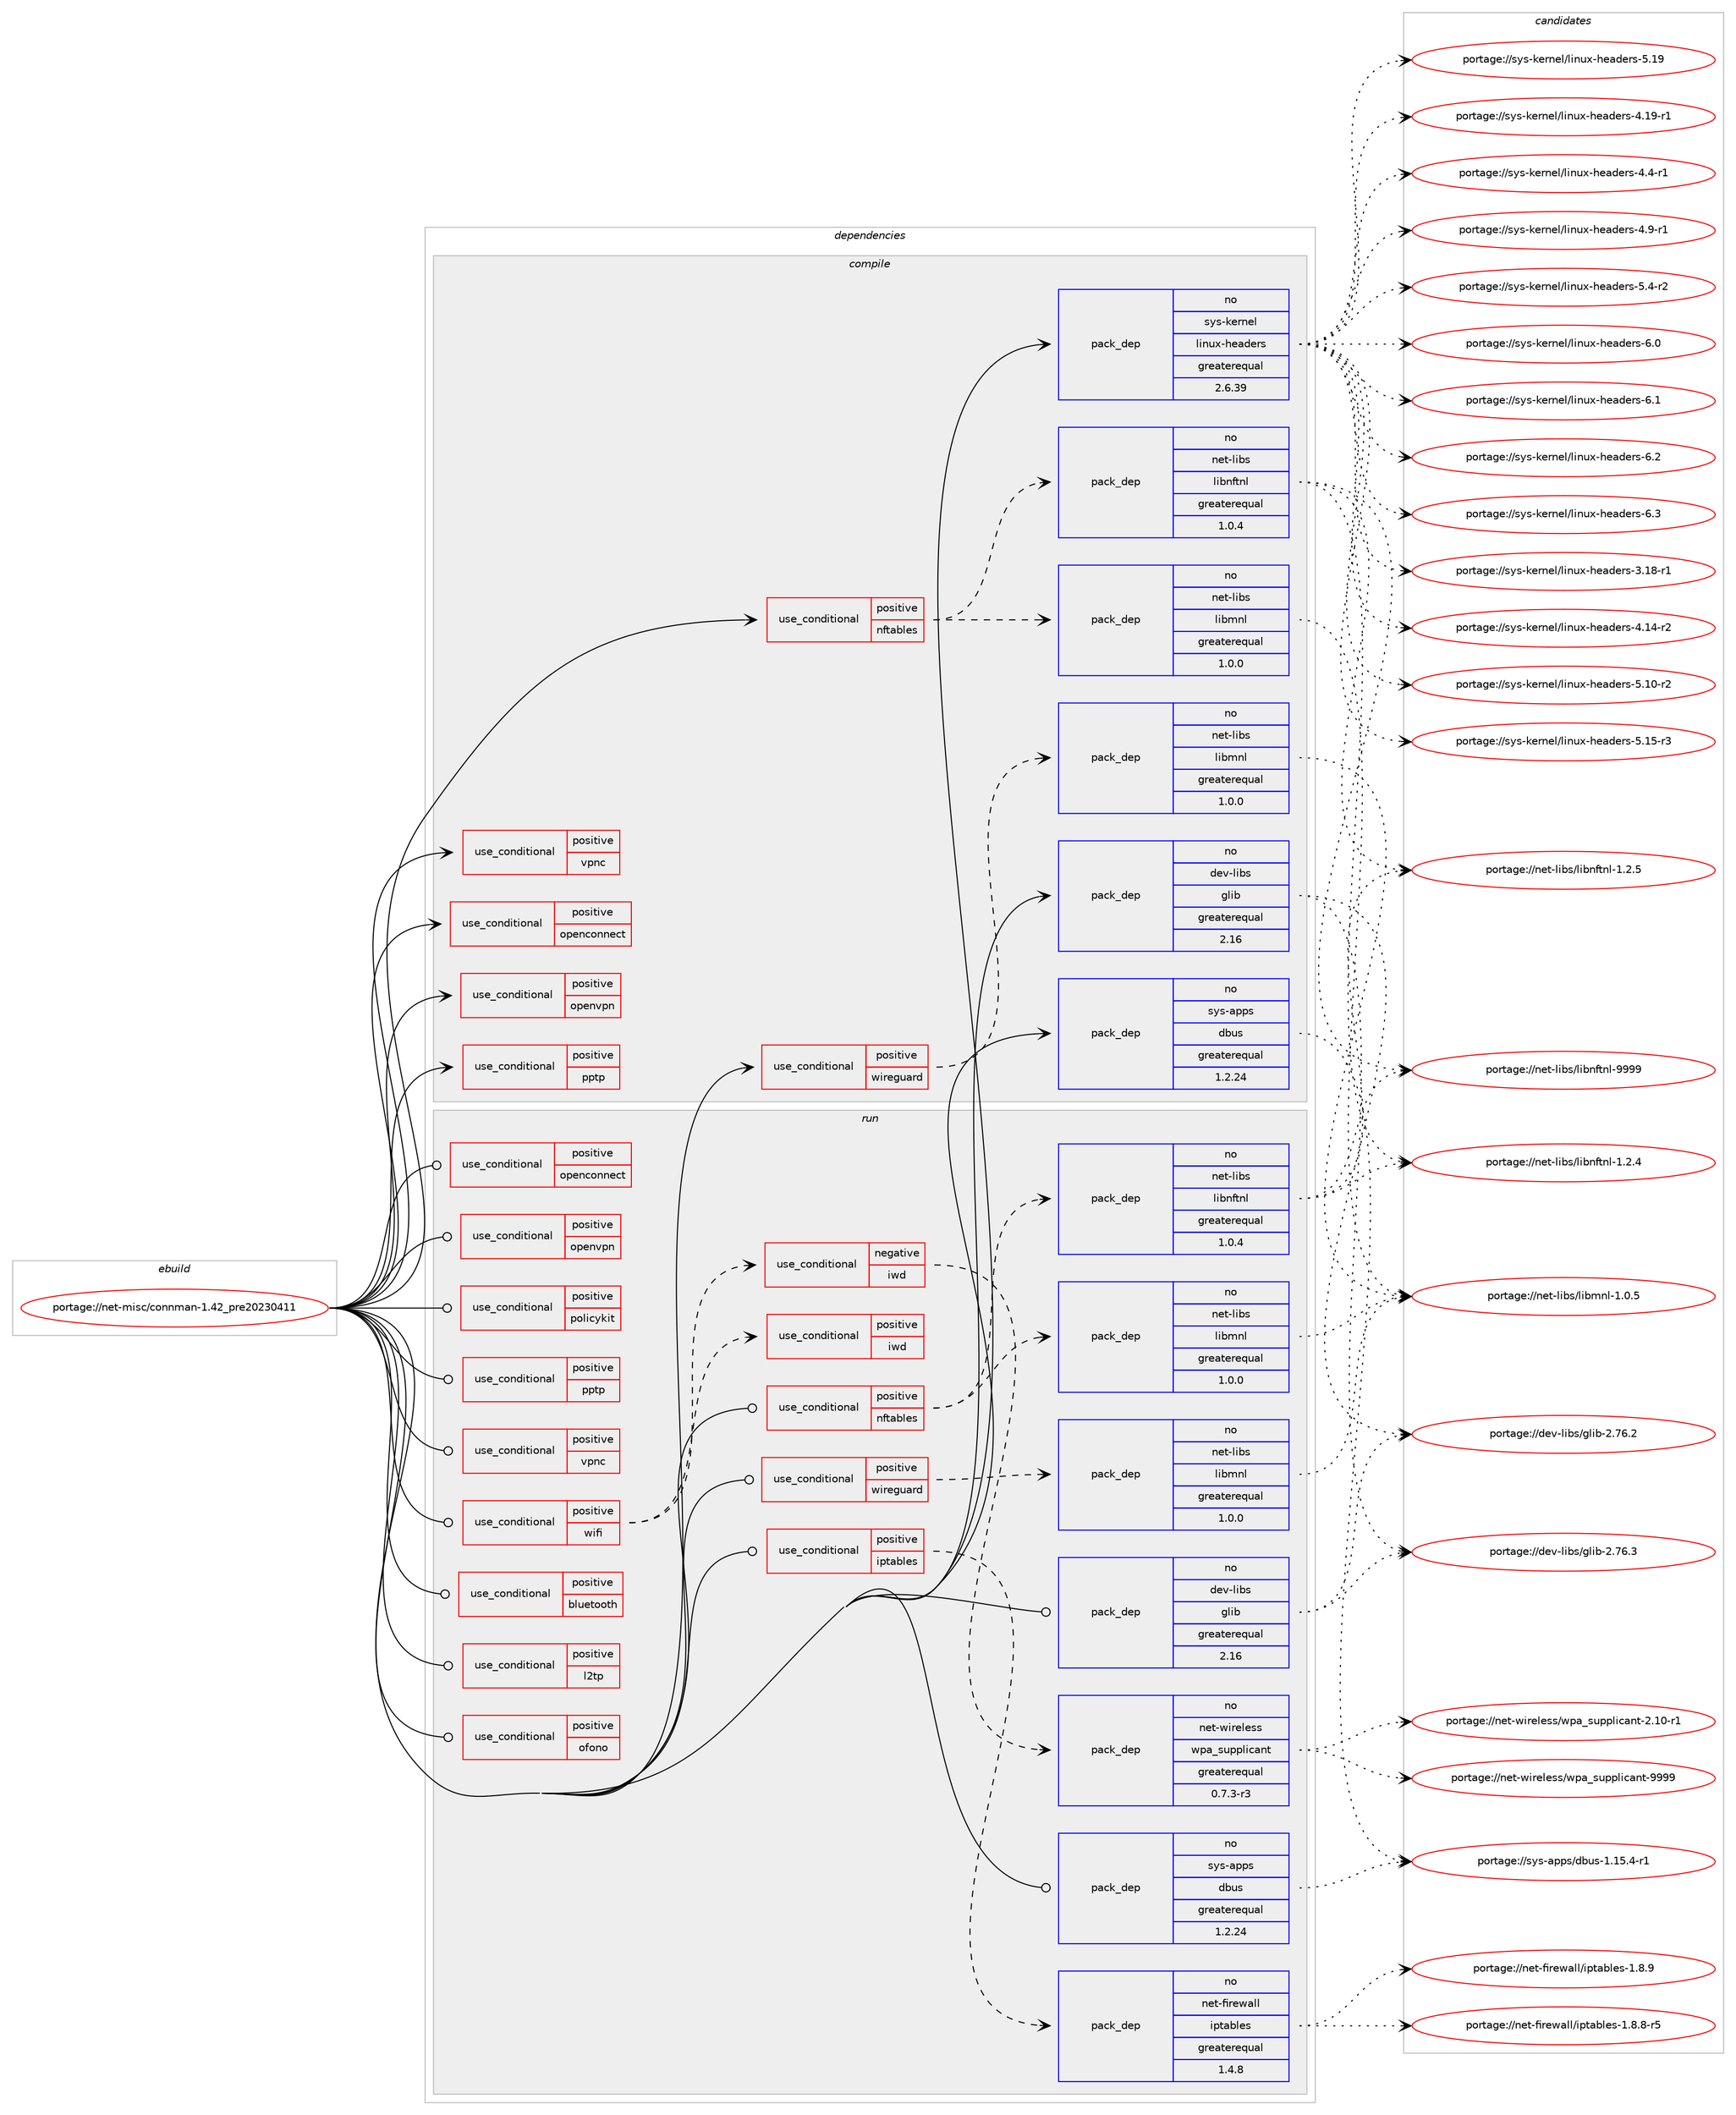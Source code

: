 digraph prolog {

# *************
# Graph options
# *************

newrank=true;
concentrate=true;
compound=true;
graph [rankdir=LR,fontname=Helvetica,fontsize=10,ranksep=1.5];#, ranksep=2.5, nodesep=0.2];
edge  [arrowhead=vee];
node  [fontname=Helvetica,fontsize=10];

# **********
# The ebuild
# **********

subgraph cluster_leftcol {
color=gray;
label=<<i>ebuild</i>>;
id [label="portage://net-misc/connman-1.42_pre20230411", color=red, width=4, href="../net-misc/connman-1.42_pre20230411.svg"];
}

# ****************
# The dependencies
# ****************

subgraph cluster_midcol {
color=gray;
label=<<i>dependencies</i>>;
subgraph cluster_compile {
fillcolor="#eeeeee";
style=filled;
label=<<i>compile</i>>;
subgraph cond1135 {
dependency1543 [label=<<TABLE BORDER="0" CELLBORDER="1" CELLSPACING="0" CELLPADDING="4"><TR><TD ROWSPAN="3" CELLPADDING="10">use_conditional</TD></TR><TR><TD>positive</TD></TR><TR><TD>nftables</TD></TR></TABLE>>, shape=none, color=red];
subgraph pack402 {
dependency1544 [label=<<TABLE BORDER="0" CELLBORDER="1" CELLSPACING="0" CELLPADDING="4" WIDTH="220"><TR><TD ROWSPAN="6" CELLPADDING="30">pack_dep</TD></TR><TR><TD WIDTH="110">no</TD></TR><TR><TD>net-libs</TD></TR><TR><TD>libnftnl</TD></TR><TR><TD>greaterequal</TD></TR><TR><TD>1.0.4</TD></TR></TABLE>>, shape=none, color=blue];
}
dependency1543:e -> dependency1544:w [weight=20,style="dashed",arrowhead="vee"];
subgraph pack403 {
dependency1545 [label=<<TABLE BORDER="0" CELLBORDER="1" CELLSPACING="0" CELLPADDING="4" WIDTH="220"><TR><TD ROWSPAN="6" CELLPADDING="30">pack_dep</TD></TR><TR><TD WIDTH="110">no</TD></TR><TR><TD>net-libs</TD></TR><TR><TD>libmnl</TD></TR><TR><TD>greaterequal</TD></TR><TR><TD>1.0.0</TD></TR></TABLE>>, shape=none, color=blue];
}
dependency1543:e -> dependency1545:w [weight=20,style="dashed",arrowhead="vee"];
}
id:e -> dependency1543:w [weight=20,style="solid",arrowhead="vee"];
subgraph cond1136 {
dependency1546 [label=<<TABLE BORDER="0" CELLBORDER="1" CELLSPACING="0" CELLPADDING="4"><TR><TD ROWSPAN="3" CELLPADDING="10">use_conditional</TD></TR><TR><TD>positive</TD></TR><TR><TD>openconnect</TD></TR></TABLE>>, shape=none, color=red];
# *** BEGIN UNKNOWN DEPENDENCY TYPE (TODO) ***
# dependency1546 -> package_dependency(portage://net-misc/connman-1.42_pre20230411,install,no,net-vpn,openconnect,none,[,,],[],[])
# *** END UNKNOWN DEPENDENCY TYPE (TODO) ***

}
id:e -> dependency1546:w [weight=20,style="solid",arrowhead="vee"];
subgraph cond1137 {
dependency1547 [label=<<TABLE BORDER="0" CELLBORDER="1" CELLSPACING="0" CELLPADDING="4"><TR><TD ROWSPAN="3" CELLPADDING="10">use_conditional</TD></TR><TR><TD>positive</TD></TR><TR><TD>openvpn</TD></TR></TABLE>>, shape=none, color=red];
# *** BEGIN UNKNOWN DEPENDENCY TYPE (TODO) ***
# dependency1547 -> package_dependency(portage://net-misc/connman-1.42_pre20230411,install,no,net-vpn,openvpn,none,[,,],[],[])
# *** END UNKNOWN DEPENDENCY TYPE (TODO) ***

}
id:e -> dependency1547:w [weight=20,style="solid",arrowhead="vee"];
subgraph cond1138 {
dependency1548 [label=<<TABLE BORDER="0" CELLBORDER="1" CELLSPACING="0" CELLPADDING="4"><TR><TD ROWSPAN="3" CELLPADDING="10">use_conditional</TD></TR><TR><TD>positive</TD></TR><TR><TD>pptp</TD></TR></TABLE>>, shape=none, color=red];
# *** BEGIN UNKNOWN DEPENDENCY TYPE (TODO) ***
# dependency1548 -> package_dependency(portage://net-misc/connman-1.42_pre20230411,install,no,net-dialup,pptpclient,none,[,,],[],[])
# *** END UNKNOWN DEPENDENCY TYPE (TODO) ***

}
id:e -> dependency1548:w [weight=20,style="solid",arrowhead="vee"];
subgraph cond1139 {
dependency1549 [label=<<TABLE BORDER="0" CELLBORDER="1" CELLSPACING="0" CELLPADDING="4"><TR><TD ROWSPAN="3" CELLPADDING="10">use_conditional</TD></TR><TR><TD>positive</TD></TR><TR><TD>vpnc</TD></TR></TABLE>>, shape=none, color=red];
# *** BEGIN UNKNOWN DEPENDENCY TYPE (TODO) ***
# dependency1549 -> package_dependency(portage://net-misc/connman-1.42_pre20230411,install,no,net-vpn,vpnc,none,[,,],[],[])
# *** END UNKNOWN DEPENDENCY TYPE (TODO) ***

}
id:e -> dependency1549:w [weight=20,style="solid",arrowhead="vee"];
subgraph cond1140 {
dependency1550 [label=<<TABLE BORDER="0" CELLBORDER="1" CELLSPACING="0" CELLPADDING="4"><TR><TD ROWSPAN="3" CELLPADDING="10">use_conditional</TD></TR><TR><TD>positive</TD></TR><TR><TD>wireguard</TD></TR></TABLE>>, shape=none, color=red];
subgraph pack404 {
dependency1551 [label=<<TABLE BORDER="0" CELLBORDER="1" CELLSPACING="0" CELLPADDING="4" WIDTH="220"><TR><TD ROWSPAN="6" CELLPADDING="30">pack_dep</TD></TR><TR><TD WIDTH="110">no</TD></TR><TR><TD>net-libs</TD></TR><TR><TD>libmnl</TD></TR><TR><TD>greaterequal</TD></TR><TR><TD>1.0.0</TD></TR></TABLE>>, shape=none, color=blue];
}
dependency1550:e -> dependency1551:w [weight=20,style="dashed",arrowhead="vee"];
}
id:e -> dependency1550:w [weight=20,style="solid",arrowhead="vee"];
subgraph pack405 {
dependency1552 [label=<<TABLE BORDER="0" CELLBORDER="1" CELLSPACING="0" CELLPADDING="4" WIDTH="220"><TR><TD ROWSPAN="6" CELLPADDING="30">pack_dep</TD></TR><TR><TD WIDTH="110">no</TD></TR><TR><TD>dev-libs</TD></TR><TR><TD>glib</TD></TR><TR><TD>greaterequal</TD></TR><TR><TD>2.16</TD></TR></TABLE>>, shape=none, color=blue];
}
id:e -> dependency1552:w [weight=20,style="solid",arrowhead="vee"];
# *** BEGIN UNKNOWN DEPENDENCY TYPE (TODO) ***
# id -> package_dependency(portage://net-misc/connman-1.42_pre20230411,install,no,net-libs,gnutls,none,[,,],[],[])
# *** END UNKNOWN DEPENDENCY TYPE (TODO) ***

subgraph pack406 {
dependency1553 [label=<<TABLE BORDER="0" CELLBORDER="1" CELLSPACING="0" CELLPADDING="4" WIDTH="220"><TR><TD ROWSPAN="6" CELLPADDING="30">pack_dep</TD></TR><TR><TD WIDTH="110">no</TD></TR><TR><TD>sys-apps</TD></TR><TR><TD>dbus</TD></TR><TR><TD>greaterequal</TD></TR><TR><TD>1.2.24</TD></TR></TABLE>>, shape=none, color=blue];
}
id:e -> dependency1553:w [weight=20,style="solid",arrowhead="vee"];
subgraph pack407 {
dependency1554 [label=<<TABLE BORDER="0" CELLBORDER="1" CELLSPACING="0" CELLPADDING="4" WIDTH="220"><TR><TD ROWSPAN="6" CELLPADDING="30">pack_dep</TD></TR><TR><TD WIDTH="110">no</TD></TR><TR><TD>sys-kernel</TD></TR><TR><TD>linux-headers</TD></TR><TR><TD>greaterequal</TD></TR><TR><TD>2.6.39</TD></TR></TABLE>>, shape=none, color=blue];
}
id:e -> dependency1554:w [weight=20,style="solid",arrowhead="vee"];
# *** BEGIN UNKNOWN DEPENDENCY TYPE (TODO) ***
# id -> package_dependency(portage://net-misc/connman-1.42_pre20230411,install,no,sys-libs,readline,none,[,,],[slot(0),equal],[])
# *** END UNKNOWN DEPENDENCY TYPE (TODO) ***

}
subgraph cluster_compileandrun {
fillcolor="#eeeeee";
style=filled;
label=<<i>compile and run</i>>;
}
subgraph cluster_run {
fillcolor="#eeeeee";
style=filled;
label=<<i>run</i>>;
subgraph cond1141 {
dependency1555 [label=<<TABLE BORDER="0" CELLBORDER="1" CELLSPACING="0" CELLPADDING="4"><TR><TD ROWSPAN="3" CELLPADDING="10">use_conditional</TD></TR><TR><TD>positive</TD></TR><TR><TD>bluetooth</TD></TR></TABLE>>, shape=none, color=red];
# *** BEGIN UNKNOWN DEPENDENCY TYPE (TODO) ***
# dependency1555 -> package_dependency(portage://net-misc/connman-1.42_pre20230411,run,no,net-wireless,bluez,none,[,,],[],[])
# *** END UNKNOWN DEPENDENCY TYPE (TODO) ***

}
id:e -> dependency1555:w [weight=20,style="solid",arrowhead="odot"];
subgraph cond1142 {
dependency1556 [label=<<TABLE BORDER="0" CELLBORDER="1" CELLSPACING="0" CELLPADDING="4"><TR><TD ROWSPAN="3" CELLPADDING="10">use_conditional</TD></TR><TR><TD>positive</TD></TR><TR><TD>iptables</TD></TR></TABLE>>, shape=none, color=red];
subgraph pack408 {
dependency1557 [label=<<TABLE BORDER="0" CELLBORDER="1" CELLSPACING="0" CELLPADDING="4" WIDTH="220"><TR><TD ROWSPAN="6" CELLPADDING="30">pack_dep</TD></TR><TR><TD WIDTH="110">no</TD></TR><TR><TD>net-firewall</TD></TR><TR><TD>iptables</TD></TR><TR><TD>greaterequal</TD></TR><TR><TD>1.4.8</TD></TR></TABLE>>, shape=none, color=blue];
}
dependency1556:e -> dependency1557:w [weight=20,style="dashed",arrowhead="vee"];
}
id:e -> dependency1556:w [weight=20,style="solid",arrowhead="odot"];
subgraph cond1143 {
dependency1558 [label=<<TABLE BORDER="0" CELLBORDER="1" CELLSPACING="0" CELLPADDING="4"><TR><TD ROWSPAN="3" CELLPADDING="10">use_conditional</TD></TR><TR><TD>positive</TD></TR><TR><TD>l2tp</TD></TR></TABLE>>, shape=none, color=red];
# *** BEGIN UNKNOWN DEPENDENCY TYPE (TODO) ***
# dependency1558 -> package_dependency(portage://net-misc/connman-1.42_pre20230411,run,no,net-dialup,xl2tpd,none,[,,],[],[])
# *** END UNKNOWN DEPENDENCY TYPE (TODO) ***

}
id:e -> dependency1558:w [weight=20,style="solid",arrowhead="odot"];
subgraph cond1144 {
dependency1559 [label=<<TABLE BORDER="0" CELLBORDER="1" CELLSPACING="0" CELLPADDING="4"><TR><TD ROWSPAN="3" CELLPADDING="10">use_conditional</TD></TR><TR><TD>positive</TD></TR><TR><TD>nftables</TD></TR></TABLE>>, shape=none, color=red];
subgraph pack409 {
dependency1560 [label=<<TABLE BORDER="0" CELLBORDER="1" CELLSPACING="0" CELLPADDING="4" WIDTH="220"><TR><TD ROWSPAN="6" CELLPADDING="30">pack_dep</TD></TR><TR><TD WIDTH="110">no</TD></TR><TR><TD>net-libs</TD></TR><TR><TD>libnftnl</TD></TR><TR><TD>greaterequal</TD></TR><TR><TD>1.0.4</TD></TR></TABLE>>, shape=none, color=blue];
}
dependency1559:e -> dependency1560:w [weight=20,style="dashed",arrowhead="vee"];
subgraph pack410 {
dependency1561 [label=<<TABLE BORDER="0" CELLBORDER="1" CELLSPACING="0" CELLPADDING="4" WIDTH="220"><TR><TD ROWSPAN="6" CELLPADDING="30">pack_dep</TD></TR><TR><TD WIDTH="110">no</TD></TR><TR><TD>net-libs</TD></TR><TR><TD>libmnl</TD></TR><TR><TD>greaterequal</TD></TR><TR><TD>1.0.0</TD></TR></TABLE>>, shape=none, color=blue];
}
dependency1559:e -> dependency1561:w [weight=20,style="dashed",arrowhead="vee"];
}
id:e -> dependency1559:w [weight=20,style="solid",arrowhead="odot"];
subgraph cond1145 {
dependency1562 [label=<<TABLE BORDER="0" CELLBORDER="1" CELLSPACING="0" CELLPADDING="4"><TR><TD ROWSPAN="3" CELLPADDING="10">use_conditional</TD></TR><TR><TD>positive</TD></TR><TR><TD>ofono</TD></TR></TABLE>>, shape=none, color=red];
# *** BEGIN UNKNOWN DEPENDENCY TYPE (TODO) ***
# dependency1562 -> package_dependency(portage://net-misc/connman-1.42_pre20230411,run,no,net-misc,ofono,none,[,,],[],[])
# *** END UNKNOWN DEPENDENCY TYPE (TODO) ***

}
id:e -> dependency1562:w [weight=20,style="solid",arrowhead="odot"];
subgraph cond1146 {
dependency1563 [label=<<TABLE BORDER="0" CELLBORDER="1" CELLSPACING="0" CELLPADDING="4"><TR><TD ROWSPAN="3" CELLPADDING="10">use_conditional</TD></TR><TR><TD>positive</TD></TR><TR><TD>openconnect</TD></TR></TABLE>>, shape=none, color=red];
# *** BEGIN UNKNOWN DEPENDENCY TYPE (TODO) ***
# dependency1563 -> package_dependency(portage://net-misc/connman-1.42_pre20230411,run,no,net-vpn,openconnect,none,[,,],[],[])
# *** END UNKNOWN DEPENDENCY TYPE (TODO) ***

}
id:e -> dependency1563:w [weight=20,style="solid",arrowhead="odot"];
subgraph cond1147 {
dependency1564 [label=<<TABLE BORDER="0" CELLBORDER="1" CELLSPACING="0" CELLPADDING="4"><TR><TD ROWSPAN="3" CELLPADDING="10">use_conditional</TD></TR><TR><TD>positive</TD></TR><TR><TD>openvpn</TD></TR></TABLE>>, shape=none, color=red];
# *** BEGIN UNKNOWN DEPENDENCY TYPE (TODO) ***
# dependency1564 -> package_dependency(portage://net-misc/connman-1.42_pre20230411,run,no,net-vpn,openvpn,none,[,,],[],[])
# *** END UNKNOWN DEPENDENCY TYPE (TODO) ***

}
id:e -> dependency1564:w [weight=20,style="solid",arrowhead="odot"];
subgraph cond1148 {
dependency1565 [label=<<TABLE BORDER="0" CELLBORDER="1" CELLSPACING="0" CELLPADDING="4"><TR><TD ROWSPAN="3" CELLPADDING="10">use_conditional</TD></TR><TR><TD>positive</TD></TR><TR><TD>policykit</TD></TR></TABLE>>, shape=none, color=red];
# *** BEGIN UNKNOWN DEPENDENCY TYPE (TODO) ***
# dependency1565 -> package_dependency(portage://net-misc/connman-1.42_pre20230411,run,no,sys-auth,polkit,none,[,,],[],[])
# *** END UNKNOWN DEPENDENCY TYPE (TODO) ***

}
id:e -> dependency1565:w [weight=20,style="solid",arrowhead="odot"];
subgraph cond1149 {
dependency1566 [label=<<TABLE BORDER="0" CELLBORDER="1" CELLSPACING="0" CELLPADDING="4"><TR><TD ROWSPAN="3" CELLPADDING="10">use_conditional</TD></TR><TR><TD>positive</TD></TR><TR><TD>pptp</TD></TR></TABLE>>, shape=none, color=red];
# *** BEGIN UNKNOWN DEPENDENCY TYPE (TODO) ***
# dependency1566 -> package_dependency(portage://net-misc/connman-1.42_pre20230411,run,no,net-dialup,pptpclient,none,[,,],[],[])
# *** END UNKNOWN DEPENDENCY TYPE (TODO) ***

}
id:e -> dependency1566:w [weight=20,style="solid",arrowhead="odot"];
subgraph cond1150 {
dependency1567 [label=<<TABLE BORDER="0" CELLBORDER="1" CELLSPACING="0" CELLPADDING="4"><TR><TD ROWSPAN="3" CELLPADDING="10">use_conditional</TD></TR><TR><TD>positive</TD></TR><TR><TD>vpnc</TD></TR></TABLE>>, shape=none, color=red];
# *** BEGIN UNKNOWN DEPENDENCY TYPE (TODO) ***
# dependency1567 -> package_dependency(portage://net-misc/connman-1.42_pre20230411,run,no,net-vpn,vpnc,none,[,,],[],[])
# *** END UNKNOWN DEPENDENCY TYPE (TODO) ***

}
id:e -> dependency1567:w [weight=20,style="solid",arrowhead="odot"];
subgraph cond1151 {
dependency1568 [label=<<TABLE BORDER="0" CELLBORDER="1" CELLSPACING="0" CELLPADDING="4"><TR><TD ROWSPAN="3" CELLPADDING="10">use_conditional</TD></TR><TR><TD>positive</TD></TR><TR><TD>wifi</TD></TR></TABLE>>, shape=none, color=red];
subgraph cond1152 {
dependency1569 [label=<<TABLE BORDER="0" CELLBORDER="1" CELLSPACING="0" CELLPADDING="4"><TR><TD ROWSPAN="3" CELLPADDING="10">use_conditional</TD></TR><TR><TD>negative</TD></TR><TR><TD>iwd</TD></TR></TABLE>>, shape=none, color=red];
subgraph pack411 {
dependency1570 [label=<<TABLE BORDER="0" CELLBORDER="1" CELLSPACING="0" CELLPADDING="4" WIDTH="220"><TR><TD ROWSPAN="6" CELLPADDING="30">pack_dep</TD></TR><TR><TD WIDTH="110">no</TD></TR><TR><TD>net-wireless</TD></TR><TR><TD>wpa_supplicant</TD></TR><TR><TD>greaterequal</TD></TR><TR><TD>0.7.3-r3</TD></TR></TABLE>>, shape=none, color=blue];
}
dependency1569:e -> dependency1570:w [weight=20,style="dashed",arrowhead="vee"];
}
dependency1568:e -> dependency1569:w [weight=20,style="dashed",arrowhead="vee"];
subgraph cond1153 {
dependency1571 [label=<<TABLE BORDER="0" CELLBORDER="1" CELLSPACING="0" CELLPADDING="4"><TR><TD ROWSPAN="3" CELLPADDING="10">use_conditional</TD></TR><TR><TD>positive</TD></TR><TR><TD>iwd</TD></TR></TABLE>>, shape=none, color=red];
# *** BEGIN UNKNOWN DEPENDENCY TYPE (TODO) ***
# dependency1571 -> package_dependency(portage://net-misc/connman-1.42_pre20230411,run,no,net-wireless,iwd,none,[,,],[],[])
# *** END UNKNOWN DEPENDENCY TYPE (TODO) ***

}
dependency1568:e -> dependency1571:w [weight=20,style="dashed",arrowhead="vee"];
}
id:e -> dependency1568:w [weight=20,style="solid",arrowhead="odot"];
subgraph cond1154 {
dependency1572 [label=<<TABLE BORDER="0" CELLBORDER="1" CELLSPACING="0" CELLPADDING="4"><TR><TD ROWSPAN="3" CELLPADDING="10">use_conditional</TD></TR><TR><TD>positive</TD></TR><TR><TD>wireguard</TD></TR></TABLE>>, shape=none, color=red];
subgraph pack412 {
dependency1573 [label=<<TABLE BORDER="0" CELLBORDER="1" CELLSPACING="0" CELLPADDING="4" WIDTH="220"><TR><TD ROWSPAN="6" CELLPADDING="30">pack_dep</TD></TR><TR><TD WIDTH="110">no</TD></TR><TR><TD>net-libs</TD></TR><TR><TD>libmnl</TD></TR><TR><TD>greaterequal</TD></TR><TR><TD>1.0.0</TD></TR></TABLE>>, shape=none, color=blue];
}
dependency1572:e -> dependency1573:w [weight=20,style="dashed",arrowhead="vee"];
}
id:e -> dependency1572:w [weight=20,style="solid",arrowhead="odot"];
subgraph pack413 {
dependency1574 [label=<<TABLE BORDER="0" CELLBORDER="1" CELLSPACING="0" CELLPADDING="4" WIDTH="220"><TR><TD ROWSPAN="6" CELLPADDING="30">pack_dep</TD></TR><TR><TD WIDTH="110">no</TD></TR><TR><TD>dev-libs</TD></TR><TR><TD>glib</TD></TR><TR><TD>greaterequal</TD></TR><TR><TD>2.16</TD></TR></TABLE>>, shape=none, color=blue];
}
id:e -> dependency1574:w [weight=20,style="solid",arrowhead="odot"];
# *** BEGIN UNKNOWN DEPENDENCY TYPE (TODO) ***
# id -> package_dependency(portage://net-misc/connman-1.42_pre20230411,run,no,net-libs,gnutls,none,[,,],[],[])
# *** END UNKNOWN DEPENDENCY TYPE (TODO) ***

subgraph pack414 {
dependency1575 [label=<<TABLE BORDER="0" CELLBORDER="1" CELLSPACING="0" CELLPADDING="4" WIDTH="220"><TR><TD ROWSPAN="6" CELLPADDING="30">pack_dep</TD></TR><TR><TD WIDTH="110">no</TD></TR><TR><TD>sys-apps</TD></TR><TR><TD>dbus</TD></TR><TR><TD>greaterequal</TD></TR><TR><TD>1.2.24</TD></TR></TABLE>>, shape=none, color=blue];
}
id:e -> dependency1575:w [weight=20,style="solid",arrowhead="odot"];
# *** BEGIN UNKNOWN DEPENDENCY TYPE (TODO) ***
# id -> package_dependency(portage://net-misc/connman-1.42_pre20230411,run,no,sys-libs,readline,none,[,,],[slot(0),equal],[])
# *** END UNKNOWN DEPENDENCY TYPE (TODO) ***

# *** BEGIN UNKNOWN DEPENDENCY TYPE (TODO) ***
# id -> package_dependency(portage://net-misc/connman-1.42_pre20230411,run,no,virtual,tmpfiles,none,[,,],[],[])
# *** END UNKNOWN DEPENDENCY TYPE (TODO) ***

}
}

# **************
# The candidates
# **************

subgraph cluster_choices {
rank=same;
color=gray;
label=<<i>candidates</i>>;

subgraph choice402 {
color=black;
nodesep=1;
choice11010111645108105981154710810598110102116110108454946504652 [label="portage://net-libs/libnftnl-1.2.4", color=red, width=4,href="../net-libs/libnftnl-1.2.4.svg"];
choice11010111645108105981154710810598110102116110108454946504653 [label="portage://net-libs/libnftnl-1.2.5", color=red, width=4,href="../net-libs/libnftnl-1.2.5.svg"];
choice110101116451081059811547108105981101021161101084557575757 [label="portage://net-libs/libnftnl-9999", color=red, width=4,href="../net-libs/libnftnl-9999.svg"];
dependency1544:e -> choice11010111645108105981154710810598110102116110108454946504652:w [style=dotted,weight="100"];
dependency1544:e -> choice11010111645108105981154710810598110102116110108454946504653:w [style=dotted,weight="100"];
dependency1544:e -> choice110101116451081059811547108105981101021161101084557575757:w [style=dotted,weight="100"];
}
subgraph choice403 {
color=black;
nodesep=1;
choice11010111645108105981154710810598109110108454946484653 [label="portage://net-libs/libmnl-1.0.5", color=red, width=4,href="../net-libs/libmnl-1.0.5.svg"];
dependency1545:e -> choice11010111645108105981154710810598109110108454946484653:w [style=dotted,weight="100"];
}
subgraph choice404 {
color=black;
nodesep=1;
choice11010111645108105981154710810598109110108454946484653 [label="portage://net-libs/libmnl-1.0.5", color=red, width=4,href="../net-libs/libmnl-1.0.5.svg"];
dependency1551:e -> choice11010111645108105981154710810598109110108454946484653:w [style=dotted,weight="100"];
}
subgraph choice405 {
color=black;
nodesep=1;
choice1001011184510810598115471031081059845504655544650 [label="portage://dev-libs/glib-2.76.2", color=red, width=4,href="../dev-libs/glib-2.76.2.svg"];
choice1001011184510810598115471031081059845504655544651 [label="portage://dev-libs/glib-2.76.3", color=red, width=4,href="../dev-libs/glib-2.76.3.svg"];
dependency1552:e -> choice1001011184510810598115471031081059845504655544650:w [style=dotted,weight="100"];
dependency1552:e -> choice1001011184510810598115471031081059845504655544651:w [style=dotted,weight="100"];
}
subgraph choice406 {
color=black;
nodesep=1;
choice11512111545971121121154710098117115454946495346524511449 [label="portage://sys-apps/dbus-1.15.4-r1", color=red, width=4,href="../sys-apps/dbus-1.15.4-r1.svg"];
dependency1553:e -> choice11512111545971121121154710098117115454946495346524511449:w [style=dotted,weight="100"];
}
subgraph choice407 {
color=black;
nodesep=1;
choice1151211154510710111411010110847108105110117120451041019710010111411545514649564511449 [label="portage://sys-kernel/linux-headers-3.18-r1", color=red, width=4,href="../sys-kernel/linux-headers-3.18-r1.svg"];
choice1151211154510710111411010110847108105110117120451041019710010111411545524649524511450 [label="portage://sys-kernel/linux-headers-4.14-r2", color=red, width=4,href="../sys-kernel/linux-headers-4.14-r2.svg"];
choice1151211154510710111411010110847108105110117120451041019710010111411545524649574511449 [label="portage://sys-kernel/linux-headers-4.19-r1", color=red, width=4,href="../sys-kernel/linux-headers-4.19-r1.svg"];
choice11512111545107101114110101108471081051101171204510410197100101114115455246524511449 [label="portage://sys-kernel/linux-headers-4.4-r1", color=red, width=4,href="../sys-kernel/linux-headers-4.4-r1.svg"];
choice11512111545107101114110101108471081051101171204510410197100101114115455246574511449 [label="portage://sys-kernel/linux-headers-4.9-r1", color=red, width=4,href="../sys-kernel/linux-headers-4.9-r1.svg"];
choice1151211154510710111411010110847108105110117120451041019710010111411545534649484511450 [label="portage://sys-kernel/linux-headers-5.10-r2", color=red, width=4,href="../sys-kernel/linux-headers-5.10-r2.svg"];
choice1151211154510710111411010110847108105110117120451041019710010111411545534649534511451 [label="portage://sys-kernel/linux-headers-5.15-r3", color=red, width=4,href="../sys-kernel/linux-headers-5.15-r3.svg"];
choice115121115451071011141101011084710810511011712045104101971001011141154553464957 [label="portage://sys-kernel/linux-headers-5.19", color=red, width=4,href="../sys-kernel/linux-headers-5.19.svg"];
choice11512111545107101114110101108471081051101171204510410197100101114115455346524511450 [label="portage://sys-kernel/linux-headers-5.4-r2", color=red, width=4,href="../sys-kernel/linux-headers-5.4-r2.svg"];
choice1151211154510710111411010110847108105110117120451041019710010111411545544648 [label="portage://sys-kernel/linux-headers-6.0", color=red, width=4,href="../sys-kernel/linux-headers-6.0.svg"];
choice1151211154510710111411010110847108105110117120451041019710010111411545544649 [label="portage://sys-kernel/linux-headers-6.1", color=red, width=4,href="../sys-kernel/linux-headers-6.1.svg"];
choice1151211154510710111411010110847108105110117120451041019710010111411545544650 [label="portage://sys-kernel/linux-headers-6.2", color=red, width=4,href="../sys-kernel/linux-headers-6.2.svg"];
choice1151211154510710111411010110847108105110117120451041019710010111411545544651 [label="portage://sys-kernel/linux-headers-6.3", color=red, width=4,href="../sys-kernel/linux-headers-6.3.svg"];
dependency1554:e -> choice1151211154510710111411010110847108105110117120451041019710010111411545514649564511449:w [style=dotted,weight="100"];
dependency1554:e -> choice1151211154510710111411010110847108105110117120451041019710010111411545524649524511450:w [style=dotted,weight="100"];
dependency1554:e -> choice1151211154510710111411010110847108105110117120451041019710010111411545524649574511449:w [style=dotted,weight="100"];
dependency1554:e -> choice11512111545107101114110101108471081051101171204510410197100101114115455246524511449:w [style=dotted,weight="100"];
dependency1554:e -> choice11512111545107101114110101108471081051101171204510410197100101114115455246574511449:w [style=dotted,weight="100"];
dependency1554:e -> choice1151211154510710111411010110847108105110117120451041019710010111411545534649484511450:w [style=dotted,weight="100"];
dependency1554:e -> choice1151211154510710111411010110847108105110117120451041019710010111411545534649534511451:w [style=dotted,weight="100"];
dependency1554:e -> choice115121115451071011141101011084710810511011712045104101971001011141154553464957:w [style=dotted,weight="100"];
dependency1554:e -> choice11512111545107101114110101108471081051101171204510410197100101114115455346524511450:w [style=dotted,weight="100"];
dependency1554:e -> choice1151211154510710111411010110847108105110117120451041019710010111411545544648:w [style=dotted,weight="100"];
dependency1554:e -> choice1151211154510710111411010110847108105110117120451041019710010111411545544649:w [style=dotted,weight="100"];
dependency1554:e -> choice1151211154510710111411010110847108105110117120451041019710010111411545544650:w [style=dotted,weight="100"];
dependency1554:e -> choice1151211154510710111411010110847108105110117120451041019710010111411545544651:w [style=dotted,weight="100"];
}
subgraph choice408 {
color=black;
nodesep=1;
choice11010111645102105114101119971081084710511211697981081011154549465646564511453 [label="portage://net-firewall/iptables-1.8.8-r5", color=red, width=4,href="../net-firewall/iptables-1.8.8-r5.svg"];
choice1101011164510210511410111997108108471051121169798108101115454946564657 [label="portage://net-firewall/iptables-1.8.9", color=red, width=4,href="../net-firewall/iptables-1.8.9.svg"];
dependency1557:e -> choice11010111645102105114101119971081084710511211697981081011154549465646564511453:w [style=dotted,weight="100"];
dependency1557:e -> choice1101011164510210511410111997108108471051121169798108101115454946564657:w [style=dotted,weight="100"];
}
subgraph choice409 {
color=black;
nodesep=1;
choice11010111645108105981154710810598110102116110108454946504652 [label="portage://net-libs/libnftnl-1.2.4", color=red, width=4,href="../net-libs/libnftnl-1.2.4.svg"];
choice11010111645108105981154710810598110102116110108454946504653 [label="portage://net-libs/libnftnl-1.2.5", color=red, width=4,href="../net-libs/libnftnl-1.2.5.svg"];
choice110101116451081059811547108105981101021161101084557575757 [label="portage://net-libs/libnftnl-9999", color=red, width=4,href="../net-libs/libnftnl-9999.svg"];
dependency1560:e -> choice11010111645108105981154710810598110102116110108454946504652:w [style=dotted,weight="100"];
dependency1560:e -> choice11010111645108105981154710810598110102116110108454946504653:w [style=dotted,weight="100"];
dependency1560:e -> choice110101116451081059811547108105981101021161101084557575757:w [style=dotted,weight="100"];
}
subgraph choice410 {
color=black;
nodesep=1;
choice11010111645108105981154710810598109110108454946484653 [label="portage://net-libs/libmnl-1.0.5", color=red, width=4,href="../net-libs/libmnl-1.0.5.svg"];
dependency1561:e -> choice11010111645108105981154710810598109110108454946484653:w [style=dotted,weight="100"];
}
subgraph choice411 {
color=black;
nodesep=1;
choice11010111645119105114101108101115115471191129795115117112112108105999711011645504649484511449 [label="portage://net-wireless/wpa_supplicant-2.10-r1", color=red, width=4,href="../net-wireless/wpa_supplicant-2.10-r1.svg"];
choice1101011164511910511410110810111511547119112979511511711211210810599971101164557575757 [label="portage://net-wireless/wpa_supplicant-9999", color=red, width=4,href="../net-wireless/wpa_supplicant-9999.svg"];
dependency1570:e -> choice11010111645119105114101108101115115471191129795115117112112108105999711011645504649484511449:w [style=dotted,weight="100"];
dependency1570:e -> choice1101011164511910511410110810111511547119112979511511711211210810599971101164557575757:w [style=dotted,weight="100"];
}
subgraph choice412 {
color=black;
nodesep=1;
choice11010111645108105981154710810598109110108454946484653 [label="portage://net-libs/libmnl-1.0.5", color=red, width=4,href="../net-libs/libmnl-1.0.5.svg"];
dependency1573:e -> choice11010111645108105981154710810598109110108454946484653:w [style=dotted,weight="100"];
}
subgraph choice413 {
color=black;
nodesep=1;
choice1001011184510810598115471031081059845504655544650 [label="portage://dev-libs/glib-2.76.2", color=red, width=4,href="../dev-libs/glib-2.76.2.svg"];
choice1001011184510810598115471031081059845504655544651 [label="portage://dev-libs/glib-2.76.3", color=red, width=4,href="../dev-libs/glib-2.76.3.svg"];
dependency1574:e -> choice1001011184510810598115471031081059845504655544650:w [style=dotted,weight="100"];
dependency1574:e -> choice1001011184510810598115471031081059845504655544651:w [style=dotted,weight="100"];
}
subgraph choice414 {
color=black;
nodesep=1;
choice11512111545971121121154710098117115454946495346524511449 [label="portage://sys-apps/dbus-1.15.4-r1", color=red, width=4,href="../sys-apps/dbus-1.15.4-r1.svg"];
dependency1575:e -> choice11512111545971121121154710098117115454946495346524511449:w [style=dotted,weight="100"];
}
}

}

